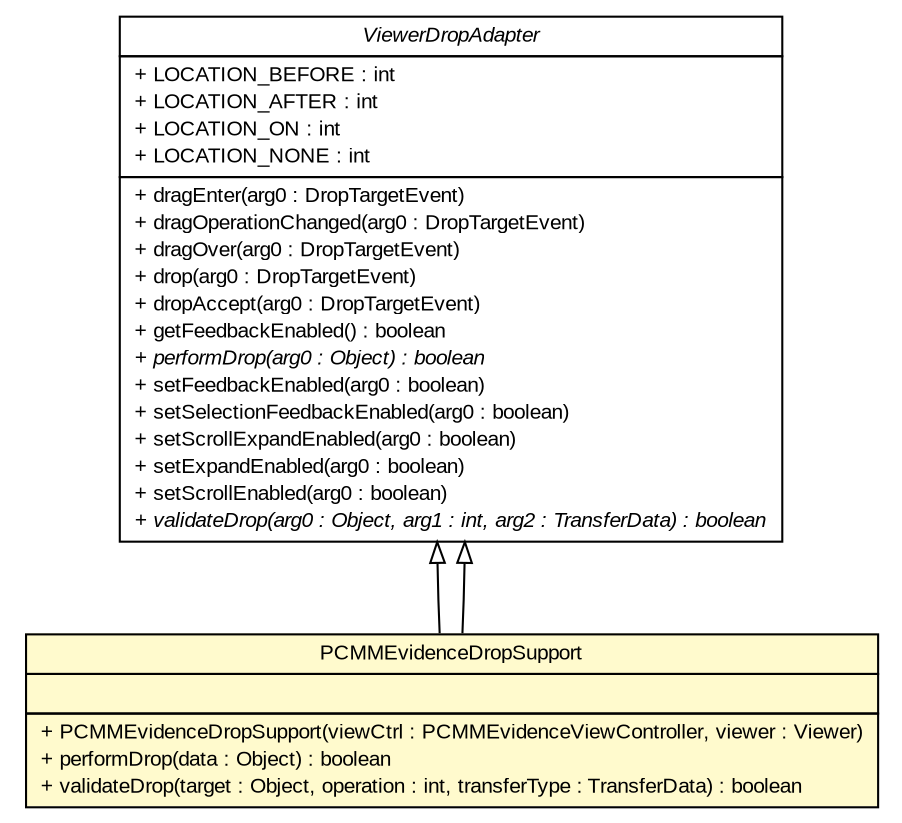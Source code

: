 #!/usr/local/bin/dot
#
# Class diagram 
# Generated by UMLGraph version R5_6-24-gf6e263 (http://www.umlgraph.org/)
#

digraph G {
	edge [fontname="arial",fontsize=10,labelfontname="arial",labelfontsize=10];
	node [fontname="arial",fontsize=10,shape=plaintext];
	nodesep=0.25;
	ranksep=0.5;
	// gov.sandia.cf.parts.ui.pcmm.editors.PCMMEvidenceDropSupport
	c265030 [label=<<table title="gov.sandia.cf.parts.ui.pcmm.editors.PCMMEvidenceDropSupport" border="0" cellborder="1" cellspacing="0" cellpadding="2" port="p" bgcolor="lemonChiffon" href="./PCMMEvidenceDropSupport.html">
		<tr><td><table border="0" cellspacing="0" cellpadding="1">
<tr><td align="center" balign="center"> PCMMEvidenceDropSupport </td></tr>
		</table></td></tr>
		<tr><td><table border="0" cellspacing="0" cellpadding="1">
<tr><td align="left" balign="left">  </td></tr>
		</table></td></tr>
		<tr><td><table border="0" cellspacing="0" cellpadding="1">
<tr><td align="left" balign="left"> + PCMMEvidenceDropSupport(viewCtrl : PCMMEvidenceViewController, viewer : Viewer) </td></tr>
<tr><td align="left" balign="left"> + performDrop(data : Object) : boolean </td></tr>
<tr><td align="left" balign="left"> + validateDrop(target : Object, operation : int, transferType : TransferData) : boolean </td></tr>
		</table></td></tr>
		</table>>, URL="./PCMMEvidenceDropSupport.html", fontname="arial", fontcolor="black", fontsize=10.0];
	//gov.sandia.cf.parts.ui.pcmm.editors.PCMMEvidenceDropSupport extends org.eclipse.jface.viewers.ViewerDropAdapter
	c265215:p -> c265030:p [dir=back,arrowtail=empty];
	//gov.sandia.cf.parts.ui.pcmm.editors.PCMMEvidenceDropSupport extends org.eclipse.jface.viewers.ViewerDropAdapter
	c265215:p -> c265030:p [dir=back,arrowtail=empty];
	// org.eclipse.jface.viewers.ViewerDropAdapter
	c265215 [label=<<table title="org.eclipse.jface.viewers.ViewerDropAdapter" border="0" cellborder="1" cellspacing="0" cellpadding="2" port="p" href="http://java.sun.com/j2se/1.4.2/docs/api/org/eclipse/jface/viewers/ViewerDropAdapter.html">
		<tr><td><table border="0" cellspacing="0" cellpadding="1">
<tr><td align="center" balign="center"><font face="arial italic"> ViewerDropAdapter </font></td></tr>
		</table></td></tr>
		<tr><td><table border="0" cellspacing="0" cellpadding="1">
<tr><td align="left" balign="left"> + LOCATION_BEFORE : int </td></tr>
<tr><td align="left" balign="left"> + LOCATION_AFTER : int </td></tr>
<tr><td align="left" balign="left"> + LOCATION_ON : int </td></tr>
<tr><td align="left" balign="left"> + LOCATION_NONE : int </td></tr>
		</table></td></tr>
		<tr><td><table border="0" cellspacing="0" cellpadding="1">
<tr><td align="left" balign="left"> + dragEnter(arg0 : DropTargetEvent) </td></tr>
<tr><td align="left" balign="left"> + dragOperationChanged(arg0 : DropTargetEvent) </td></tr>
<tr><td align="left" balign="left"> + dragOver(arg0 : DropTargetEvent) </td></tr>
<tr><td align="left" balign="left"> + drop(arg0 : DropTargetEvent) </td></tr>
<tr><td align="left" balign="left"> + dropAccept(arg0 : DropTargetEvent) </td></tr>
<tr><td align="left" balign="left"> + getFeedbackEnabled() : boolean </td></tr>
<tr><td align="left" balign="left"><font face="arial italic" point-size="10.0"> + performDrop(arg0 : Object) : boolean </font></td></tr>
<tr><td align="left" balign="left"> + setFeedbackEnabled(arg0 : boolean) </td></tr>
<tr><td align="left" balign="left"> + setSelectionFeedbackEnabled(arg0 : boolean) </td></tr>
<tr><td align="left" balign="left"> + setScrollExpandEnabled(arg0 : boolean) </td></tr>
<tr><td align="left" balign="left"> + setExpandEnabled(arg0 : boolean) </td></tr>
<tr><td align="left" balign="left"> + setScrollEnabled(arg0 : boolean) </td></tr>
<tr><td align="left" balign="left"><font face="arial italic" point-size="10.0"> + validateDrop(arg0 : Object, arg1 : int, arg2 : TransferData) : boolean </font></td></tr>
		</table></td></tr>
		</table>>, URL="http://java.sun.com/j2se/1.4.2/docs/api/org/eclipse/jface/viewers/ViewerDropAdapter.html", fontname="arial", fontcolor="black", fontsize=10.0];
}

